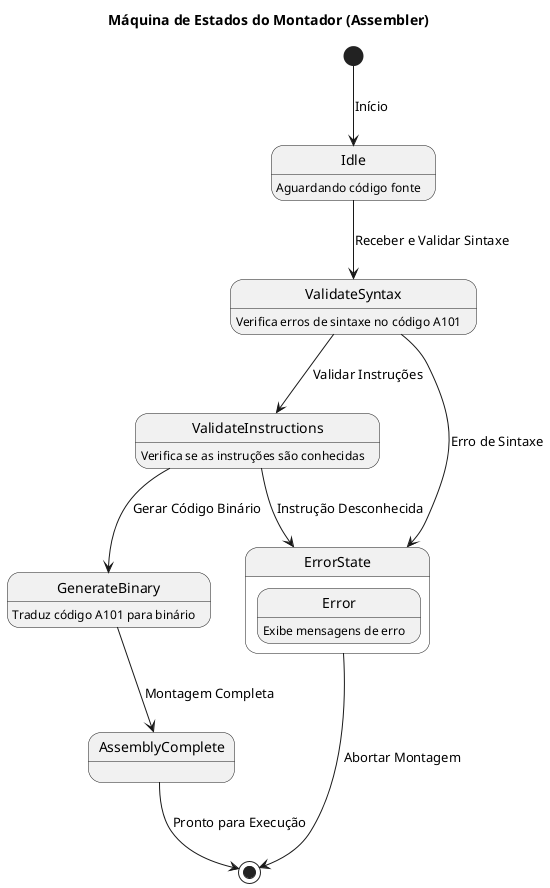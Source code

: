 @startuml AssemblerStateMachine

    title Máquina de Estados do Montador (Assembler)

    [*] --> Idle : Início

    state Idle {
        Idle : Aguardando código fonte
    }

    Idle --> ValidateSyntax : Receber e Validar Sintaxe
    ValidateSyntax : Verifica erros de sintaxe no código A101

    ValidateSyntax --> ValidateInstructions : Validar Instruções
    ValidateInstructions : Verifica se as instruções são conhecidas

    state ErrorState {
        Error : Exibe mensagens de erro
    }

    ValidateSyntax --> ErrorState : Erro de Sintaxe
    ValidateInstructions --> ErrorState : Instrução Desconhecida

    ErrorState --> [*] : Abortar Montagem

    ValidateInstructions --> GenerateBinary : Gerar Código Binário
    GenerateBinary : Traduz código A101 para binário

    GenerateBinary --> AssemblyComplete : Montagem Completa

    AssemblyComplete --> [*] : Pronto para Execução

@enduml
